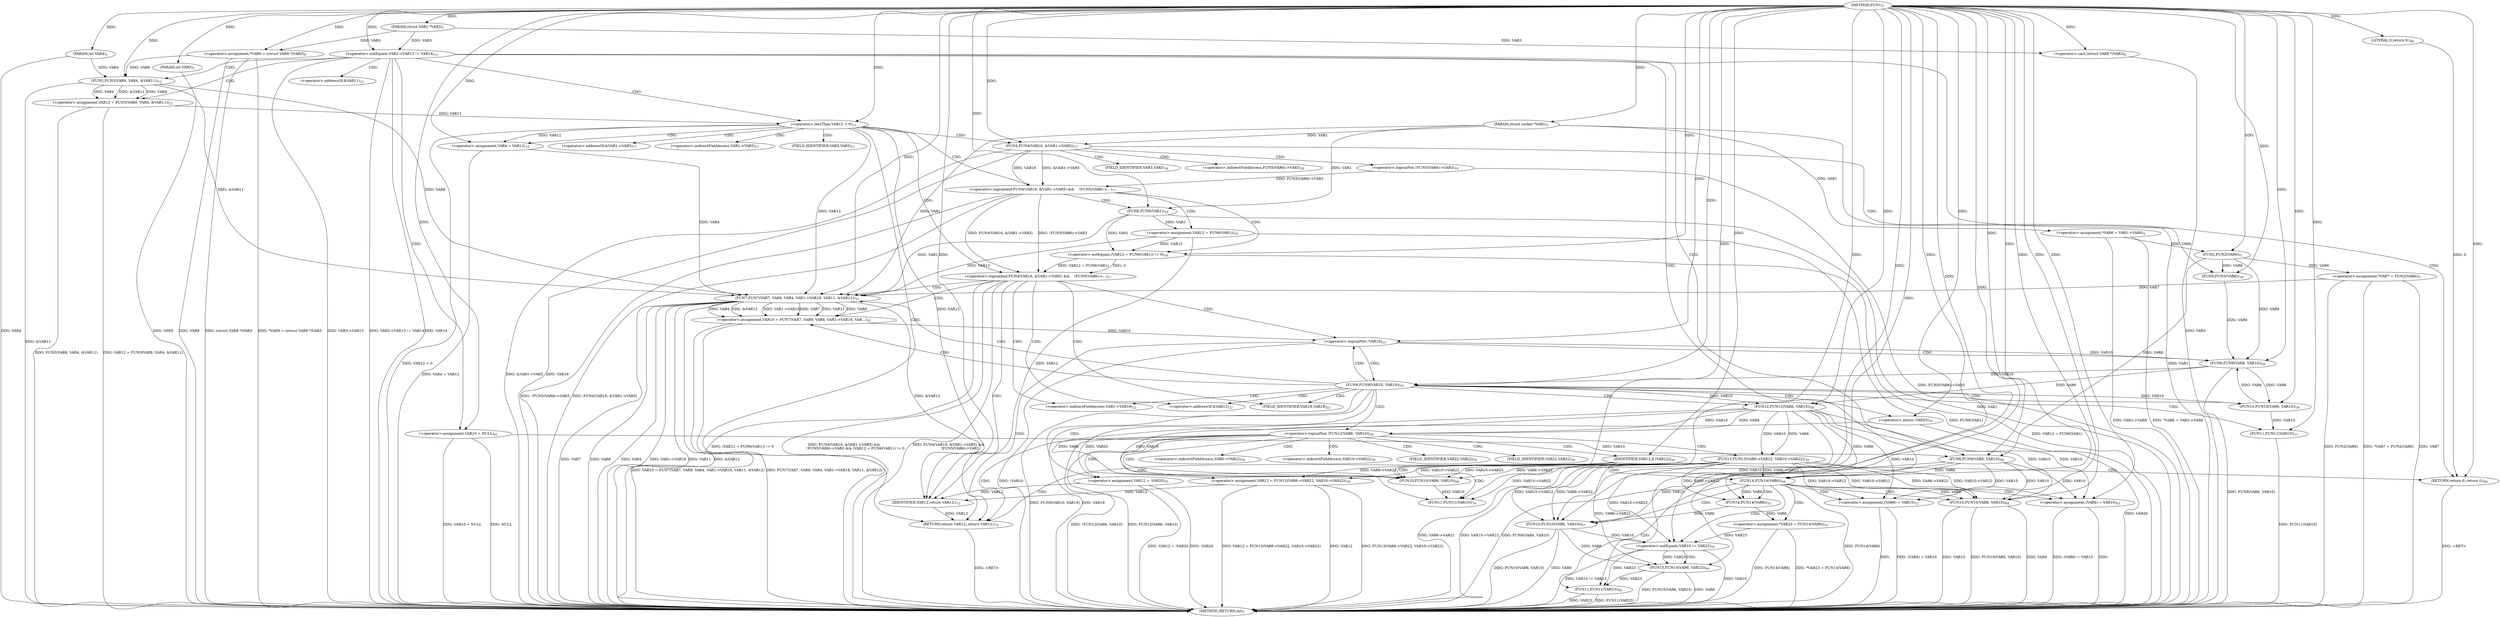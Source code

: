 digraph "FUN1" {  
"8" [label = <(METHOD,FUN1)<SUB>1</SUB>> ]
"189" [label = <(METHOD_RETURN,int)<SUB>1</SUB>> ]
"9" [label = <(PARAM,struct socket *VAR1)<SUB>1</SUB>> ]
"10" [label = <(PARAM,struct VAR2 *VAR3)<SUB>1</SUB>> ]
"11" [label = <(PARAM,int VAR4)<SUB>2</SUB>> ]
"12" [label = <(PARAM,int VAR5)<SUB>2</SUB>> ]
"15" [label = <(&lt;operator&gt;.assignment,*VAR6 = VAR1-&gt;VAR6)<SUB>4</SUB>> ]
"21" [label = <(&lt;operator&gt;.assignment,*VAR7 = FUN2(VAR6))<SUB>5</SUB>> ]
"26" [label = <(&lt;operator&gt;.assignment,*VAR9 = (struct VAR8 *)VAR3)<SUB>6</SUB>> ]
"178" [label = <(RETURN,return 0;,return 0;)<SUB>66</SUB>> ]
"181" [label = <(FUN10,FUN10(VAR6, VAR10))<SUB>69</SUB>> ]
"184" [label = <(FUN11,FUN11(VAR10))<SUB>70</SUB>> ]
"187" [label = <(RETURN,return VAR12;,return VAR12;)<SUB>72</SUB>> ]
"35" [label = <(&lt;operator&gt;.notEquals,VAR3-&gt;VAR13 != VAR14)<SUB>11</SUB>> ]
"144" [label = <(FUN14,FUN14(VAR6))<SUB>50</SUB>> ]
"179" [label = <(LITERAL,0,return 0;)<SUB>66</SUB>> ]
"188" [label = <(IDENTIFIER,VAR12,return VAR12;)<SUB>72</SUB>> ]
"23" [label = <(FUN2,FUN2(VAR6))<SUB>5</SUB>> ]
"28" [label = <(&lt;operator&gt;.cast,(struct VAR8 *)VAR3)<SUB>6</SUB>> ]
"41" [label = <(&lt;operator&gt;.assignment,VAR12 = FUN3(VAR9, VAR4, &amp;VAR11))<SUB>12</SUB>> ]
"54" [label = <(&lt;operator&gt;.assignment,VAR4 = VAR12)<SUB>15</SUB>> ]
"80" [label = <(&lt;operator&gt;.assignment,VAR10 = FUN7(VAR7, VAR9, VAR4, VAR1-&gt;VAR18, VAR...)<SUB>22</SUB>> ]
"97" [label = <(FUN8,FUN8(VAR6, VAR10))<SUB>26</SUB>> ]
"111" [label = <(&lt;operator&gt;.assignment,VAR12 = -VAR20)<SUB>35</SUB>> ]
"122" [label = <(&lt;operator&gt;.assignment,VAR12 = FUN13(VAR6-&gt;VAR22, VAR10-&gt;VAR22))<SUB>39</SUB>> ]
"148" [label = <(&lt;operator&gt;.assignment,*VAR23 = FUN14(VAR6))<SUB>51</SUB>> ]
"153" [label = <(&lt;operator&gt;.assignment,(VAR6) = VAR10)<SUB>52</SUB>> ]
"156" [label = <(FUN10,FUN10(VAR6, VAR10))<SUB>57</SUB>> ]
"167" [label = <(FUN11,FUN11(VAR23))<SUB>61</SUB>> ]
"49" [label = <(&lt;operator&gt;.lessThan,VAR12 &lt; 0)<SUB>13</SUB>> ]
"58" [label = <(&lt;operator&gt;.logicalAnd,FUN4(VAR16, &amp;VAR1-&gt;VAR5) &amp;&amp;
		    !FUN5(VAR6)-&gt;...)<SUB>17</SUB>> ]
"93" [label = <(&lt;operator&gt;.logicalNot,!VAR10)<SUB>23</SUB>> ]
"101" [label = <(FUN9,FUN9(VAR10, VAR19))<SUB>29</SUB>> ]
"116" [label = <(&lt;operator&gt;.logicalNot,!FUN12(VAR6, VAR10))<SUB>36</SUB>> ]
"132" [label = <(IDENTIFIER,VAR12,if (VAR12))<SUB>40</SUB>> ]
"137" [label = <(&lt;operator&gt;.assignment,VAR10 = NULL)<SUB>45</SUB>> ]
"140" [label = <(FUN8,FUN8(VAR6, VAR10))<SUB>46</SUB>> ]
"160" [label = <(&lt;operator&gt;.notEquals,VAR10 != VAR23)<SUB>59</SUB>> ]
"172" [label = <(&lt;operator&gt;.assignment,(VAR6) = VAR10)<SUB>63</SUB>> ]
"175" [label = <(FUN10,FUN10(VAR6, VAR10))<SUB>64</SUB>> ]
"43" [label = <(FUN3,FUN3(VAR9, VAR4, &amp;VAR11))<SUB>12</SUB>> ]
"82" [label = <(FUN7,FUN7(VAR7, VAR9, VAR4, VAR1-&gt;VAR18, VAR11, &amp;VAR12))<SUB>22</SUB>> ]
"105" [label = <(FUN10,FUN10(VAR6, VAR10))<SUB>30</SUB>> ]
"108" [label = <(FUN11,FUN11(VAR10))<SUB>31</SUB>> ]
"113" [label = <(&lt;operator&gt;.minus,-VAR20)<SUB>35</SUB>> ]
"124" [label = <(FUN13,FUN13(VAR6-&gt;VAR22, VAR10-&gt;VAR22))<SUB>39</SUB>> ]
"150" [label = <(FUN14,FUN14(VAR6))<SUB>51</SUB>> ]
"164" [label = <(FUN15,FUN15(VAR6, VAR23))<SUB>60</SUB>> ]
"59" [label = <(&lt;operator&gt;.logicalAnd,FUN4(VAR16, &amp;VAR1-&gt;VAR5) &amp;&amp;
		    !FUN5(VAR6)-&gt;...)<SUB>17</SUB>> ]
"71" [label = <(&lt;operator&gt;.notEquals,(VAR12 = FUN6(VAR1)) != 0)<SUB>18</SUB>> ]
"117" [label = <(FUN12,FUN12(VAR6, VAR10))<SUB>36</SUB>> ]
"60" [label = <(FUN4,FUN4(VAR16, &amp;VAR1-&gt;VAR5))<SUB>17</SUB>> ]
"66" [label = <(&lt;operator&gt;.logicalNot,!FUN5(VAR6)-&gt;VAR3)<SUB>18</SUB>> ]
"72" [label = <(&lt;operator&gt;.assignment,VAR12 = FUN6(VAR1))<SUB>18</SUB>> ]
"74" [label = <(FUN6,FUN6(VAR1))<SUB>18</SUB>> ]
"68" [label = <(FUN5,FUN5(VAR6))<SUB>18</SUB>> ]
"46" [label = <(&lt;operator&gt;.addressOf,&amp;VAR11)<SUB>12</SUB>> ]
"86" [label = <(&lt;operator&gt;.indirectFieldAccess,VAR1-&gt;VAR18)<SUB>22</SUB>> ]
"90" [label = <(&lt;operator&gt;.addressOf,&amp;VAR12)<SUB>22</SUB>> ]
"125" [label = <(&lt;operator&gt;.indirectFieldAccess,VAR6-&gt;VAR22)<SUB>39</SUB>> ]
"128" [label = <(&lt;operator&gt;.indirectFieldAccess,VAR10-&gt;VAR22)<SUB>39</SUB>> ]
"88" [label = <(FIELD_IDENTIFIER,VAR18,VAR18)<SUB>22</SUB>> ]
"127" [label = <(FIELD_IDENTIFIER,VAR22,VAR22)<SUB>39</SUB>> ]
"130" [label = <(FIELD_IDENTIFIER,VAR22,VAR22)<SUB>39</SUB>> ]
"62" [label = <(&lt;operator&gt;.addressOf,&amp;VAR1-&gt;VAR5)<SUB>17</SUB>> ]
"67" [label = <(&lt;operator&gt;.indirectFieldAccess,FUN5(VAR6)-&gt;VAR3)<SUB>18</SUB>> ]
"63" [label = <(&lt;operator&gt;.indirectFieldAccess,VAR1-&gt;VAR5)<SUB>17</SUB>> ]
"70" [label = <(FIELD_IDENTIFIER,VAR3,VAR3)<SUB>18</SUB>> ]
"65" [label = <(FIELD_IDENTIFIER,VAR5,VAR5)<SUB>17</SUB>> ]
  "178" -> "189"  [ label = "DDG: &lt;RET&gt;"] 
  "187" -> "189"  [ label = "DDG: &lt;RET&gt;"] 
  "9" -> "189"  [ label = "DDG: VAR1"] 
  "11" -> "189"  [ label = "DDG: VAR4"] 
  "12" -> "189"  [ label = "DDG: VAR5"] 
  "15" -> "189"  [ label = "DDG: VAR1-&gt;VAR6"] 
  "15" -> "189"  [ label = "DDG: *VAR6 = VAR1-&gt;VAR6"] 
  "21" -> "189"  [ label = "DDG: VAR7"] 
  "21" -> "189"  [ label = "DDG: FUN2(VAR6)"] 
  "21" -> "189"  [ label = "DDG: *VAR7 = FUN2(VAR6)"] 
  "26" -> "189"  [ label = "DDG: VAR9"] 
  "28" -> "189"  [ label = "DDG: VAR3"] 
  "26" -> "189"  [ label = "DDG: (struct VAR8 *)VAR3"] 
  "26" -> "189"  [ label = "DDG: *VAR9 = (struct VAR8 *)VAR3"] 
  "35" -> "189"  [ label = "DDG: VAR3-&gt;VAR13"] 
  "35" -> "189"  [ label = "DDG: VAR3-&gt;VAR13 != VAR14"] 
  "137" -> "189"  [ label = "DDG: VAR10 = NULL"] 
  "140" -> "189"  [ label = "DDG: FUN8(VAR6, VAR10)"] 
  "43" -> "189"  [ label = "DDG: &amp;VAR11"] 
  "41" -> "189"  [ label = "DDG: FUN3(VAR9, VAR4, &amp;VAR11)"] 
  "41" -> "189"  [ label = "DDG: VAR12 = FUN3(VAR9, VAR4, &amp;VAR11)"] 
  "49" -> "189"  [ label = "DDG: VAR12 &lt; 0"] 
  "54" -> "189"  [ label = "DDG: VAR4 = VAR12"] 
  "60" -> "189"  [ label = "DDG: &amp;VAR1-&gt;VAR5"] 
  "59" -> "189"  [ label = "DDG: FUN4(VAR16, &amp;VAR1-&gt;VAR5)"] 
  "66" -> "189"  [ label = "DDG: FUN5(VAR6)-&gt;VAR3"] 
  "59" -> "189"  [ label = "DDG: !FUN5(VAR6)-&gt;VAR3"] 
  "58" -> "189"  [ label = "DDG: FUN4(VAR16, &amp;VAR1-&gt;VAR5) &amp;&amp;
		    !FUN5(VAR6)-&gt;VAR3"] 
  "74" -> "189"  [ label = "DDG: VAR1"] 
  "72" -> "189"  [ label = "DDG: FUN6(VAR1)"] 
  "71" -> "189"  [ label = "DDG: VAR12 = FUN6(VAR1)"] 
  "58" -> "189"  [ label = "DDG: (VAR12 = FUN6(VAR1)) != 0"] 
  "58" -> "189"  [ label = "DDG: FUN4(VAR16, &amp;VAR1-&gt;VAR5) &amp;&amp;
		    !FUN5(VAR6)-&gt;VAR3 &amp;&amp; (VAR12 = FUN6(VAR1)) != 0"] 
  "82" -> "189"  [ label = "DDG: VAR7"] 
  "82" -> "189"  [ label = "DDG: VAR9"] 
  "82" -> "189"  [ label = "DDG: VAR4"] 
  "82" -> "189"  [ label = "DDG: VAR1-&gt;VAR18"] 
  "82" -> "189"  [ label = "DDG: VAR11"] 
  "82" -> "189"  [ label = "DDG: &amp;VAR12"] 
  "80" -> "189"  [ label = "DDG: FUN7(VAR7, VAR9, VAR4, VAR1-&gt;VAR18, VAR11, &amp;VAR12)"] 
  "80" -> "189"  [ label = "DDG: VAR10 = FUN7(VAR7, VAR9, VAR4, VAR1-&gt;VAR18, VAR11, &amp;VAR12)"] 
  "93" -> "189"  [ label = "DDG: !VAR10"] 
  "97" -> "189"  [ label = "DDG: FUN8(VAR6, VAR10)"] 
  "101" -> "189"  [ label = "DDG: FUN9(VAR10, VAR19)"] 
  "111" -> "189"  [ label = "DDG: -VAR20"] 
  "111" -> "189"  [ label = "DDG: VAR12 = -VAR20"] 
  "116" -> "189"  [ label = "DDG: FUN12(VAR6, VAR10)"] 
  "116" -> "189"  [ label = "DDG: !FUN12(VAR6, VAR10)"] 
  "122" -> "189"  [ label = "DDG: VAR12"] 
  "124" -> "189"  [ label = "DDG: VAR6-&gt;VAR22"] 
  "124" -> "189"  [ label = "DDG: VAR10-&gt;VAR22"] 
  "122" -> "189"  [ label = "DDG: FUN13(VAR6-&gt;VAR22, VAR10-&gt;VAR22)"] 
  "122" -> "189"  [ label = "DDG: VAR12 = FUN13(VAR6-&gt;VAR22, VAR10-&gt;VAR22)"] 
  "144" -> "189"  [ label = "DDG: FUN14(VAR6)"] 
  "172" -> "189"  [ label = "DDG: (VAR6) = VAR10"] 
  "175" -> "189"  [ label = "DDG: VAR6"] 
  "175" -> "189"  [ label = "DDG: VAR10"] 
  "175" -> "189"  [ label = "DDG: FUN10(VAR6, VAR10)"] 
  "148" -> "189"  [ label = "DDG: FUN14(VAR6)"] 
  "148" -> "189"  [ label = "DDG: *VAR23 = FUN14(VAR6)"] 
  "153" -> "189"  [ label = "DDG: (VAR6) = VAR10"] 
  "156" -> "189"  [ label = "DDG: VAR6"] 
  "156" -> "189"  [ label = "DDG: FUN10(VAR6, VAR10)"] 
  "160" -> "189"  [ label = "DDG: VAR10"] 
  "160" -> "189"  [ label = "DDG: VAR10 != VAR23"] 
  "164" -> "189"  [ label = "DDG: VAR6"] 
  "164" -> "189"  [ label = "DDG: FUN15(VAR6, VAR23)"] 
  "167" -> "189"  [ label = "DDG: VAR23"] 
  "167" -> "189"  [ label = "DDG: FUN11(VAR23)"] 
  "108" -> "189"  [ label = "DDG: FUN11(VAR10)"] 
  "35" -> "189"  [ label = "DDG: VAR14"] 
  "172" -> "189"  [ label = "DDG: "] 
  "153" -> "189"  [ label = "DDG: "] 
  "137" -> "189"  [ label = "DDG: NULL"] 
  "113" -> "189"  [ label = "DDG: VAR20"] 
  "101" -> "189"  [ label = "DDG: VAR19"] 
  "60" -> "189"  [ label = "DDG: VAR16"] 
  "8" -> "9"  [ label = "DDG: "] 
  "8" -> "10"  [ label = "DDG: "] 
  "8" -> "11"  [ label = "DDG: "] 
  "8" -> "12"  [ label = "DDG: "] 
  "9" -> "15"  [ label = "DDG: VAR1"] 
  "23" -> "21"  [ label = "DDG: VAR6"] 
  "10" -> "26"  [ label = "DDG: VAR3"] 
  "8" -> "26"  [ label = "DDG: "] 
  "179" -> "178"  [ label = "DDG: 0"] 
  "8" -> "178"  [ label = "DDG: "] 
  "188" -> "187"  [ label = "DDG: VAR12"] 
  "8" -> "179"  [ label = "DDG: "] 
  "117" -> "181"  [ label = "DDG: VAR6"] 
  "124" -> "181"  [ label = "DDG: VAR6-&gt;VAR22"] 
  "8" -> "181"  [ label = "DDG: "] 
  "117" -> "181"  [ label = "DDG: VAR10"] 
  "124" -> "181"  [ label = "DDG: VAR10-&gt;VAR22"] 
  "124" -> "184"  [ label = "DDG: VAR10-&gt;VAR22"] 
  "181" -> "184"  [ label = "DDG: VAR10"] 
  "8" -> "184"  [ label = "DDG: "] 
  "72" -> "188"  [ label = "DDG: VAR12"] 
  "49" -> "188"  [ label = "DDG: VAR12"] 
  "82" -> "188"  [ label = "DDG: &amp;VAR12"] 
  "111" -> "188"  [ label = "DDG: VAR12"] 
  "122" -> "188"  [ label = "DDG: VAR12"] 
  "8" -> "188"  [ label = "DDG: "] 
  "15" -> "23"  [ label = "DDG: VAR6"] 
  "8" -> "23"  [ label = "DDG: "] 
  "10" -> "28"  [ label = "DDG: VAR3"] 
  "8" -> "28"  [ label = "DDG: "] 
  "10" -> "35"  [ label = "DDG: VAR3"] 
  "8" -> "35"  [ label = "DDG: "] 
  "43" -> "41"  [ label = "DDG: VAR9"] 
  "43" -> "41"  [ label = "DDG: VAR4"] 
  "43" -> "41"  [ label = "DDG: &amp;VAR11"] 
  "49" -> "54"  [ label = "DDG: VAR12"] 
  "8" -> "54"  [ label = "DDG: "] 
  "82" -> "80"  [ label = "DDG: &amp;VAR12"] 
  "82" -> "80"  [ label = "DDG: VAR1-&gt;VAR18"] 
  "82" -> "80"  [ label = "DDG: VAR7"] 
  "82" -> "80"  [ label = "DDG: VAR11"] 
  "82" -> "80"  [ label = "DDG: VAR9"] 
  "82" -> "80"  [ label = "DDG: VAR4"] 
  "113" -> "111"  [ label = "DDG: VAR20"] 
  "124" -> "122"  [ label = "DDG: VAR6-&gt;VAR22"] 
  "124" -> "122"  [ label = "DDG: VAR10-&gt;VAR22"] 
  "140" -> "144"  [ label = "DDG: VAR6"] 
  "117" -> "144"  [ label = "DDG: VAR6"] 
  "124" -> "144"  [ label = "DDG: VAR6-&gt;VAR22"] 
  "8" -> "144"  [ label = "DDG: "] 
  "150" -> "148"  [ label = "DDG: VAR6"] 
  "140" -> "153"  [ label = "DDG: VAR10"] 
  "117" -> "153"  [ label = "DDG: VAR10"] 
  "124" -> "153"  [ label = "DDG: VAR10-&gt;VAR22"] 
  "8" -> "153"  [ label = "DDG: "] 
  "23" -> "97"  [ label = "DDG: VAR6"] 
  "68" -> "97"  [ label = "DDG: VAR6"] 
  "105" -> "97"  [ label = "DDG: VAR6"] 
  "8" -> "97"  [ label = "DDG: "] 
  "93" -> "97"  [ label = "DDG: VAR10"] 
  "8" -> "132"  [ label = "DDG: "] 
  "8" -> "137"  [ label = "DDG: "] 
  "124" -> "156"  [ label = "DDG: VAR6-&gt;VAR22"] 
  "150" -> "156"  [ label = "DDG: VAR6"] 
  "8" -> "156"  [ label = "DDG: "] 
  "124" -> "156"  [ label = "DDG: VAR10-&gt;VAR22"] 
  "140" -> "156"  [ label = "DDG: VAR10"] 
  "117" -> "156"  [ label = "DDG: VAR10"] 
  "160" -> "167"  [ label = "DDG: VAR23"] 
  "164" -> "167"  [ label = "DDG: VAR23"] 
  "8" -> "167"  [ label = "DDG: "] 
  "140" -> "172"  [ label = "DDG: VAR10"] 
  "117" -> "172"  [ label = "DDG: VAR10"] 
  "124" -> "172"  [ label = "DDG: VAR10-&gt;VAR22"] 
  "8" -> "172"  [ label = "DDG: "] 
  "26" -> "43"  [ label = "DDG: VAR9"] 
  "8" -> "43"  [ label = "DDG: "] 
  "11" -> "43"  [ label = "DDG: VAR4"] 
  "41" -> "49"  [ label = "DDG: VAR12"] 
  "8" -> "49"  [ label = "DDG: "] 
  "59" -> "58"  [ label = "DDG: FUN4(VAR16, &amp;VAR1-&gt;VAR5)"] 
  "59" -> "58"  [ label = "DDG: !FUN5(VAR6)-&gt;VAR3"] 
  "71" -> "58"  [ label = "DDG: VAR12 = FUN6(VAR1)"] 
  "71" -> "58"  [ label = "DDG: 0"] 
  "21" -> "82"  [ label = "DDG: VAR7"] 
  "8" -> "82"  [ label = "DDG: "] 
  "43" -> "82"  [ label = "DDG: VAR9"] 
  "54" -> "82"  [ label = "DDG: VAR4"] 
  "9" -> "82"  [ label = "DDG: VAR1"] 
  "74" -> "82"  [ label = "DDG: VAR1"] 
  "43" -> "82"  [ label = "DDG: &amp;VAR11"] 
  "72" -> "82"  [ label = "DDG: VAR12"] 
  "49" -> "82"  [ label = "DDG: VAR12"] 
  "80" -> "93"  [ label = "DDG: VAR10"] 
  "8" -> "93"  [ label = "DDG: "] 
  "97" -> "101"  [ label = "DDG: VAR10"] 
  "8" -> "101"  [ label = "DDG: "] 
  "8" -> "113"  [ label = "DDG: "] 
  "117" -> "116"  [ label = "DDG: VAR6"] 
  "117" -> "116"  [ label = "DDG: VAR10"] 
  "117" -> "124"  [ label = "DDG: VAR6"] 
  "117" -> "124"  [ label = "DDG: VAR10"] 
  "23" -> "140"  [ label = "DDG: VAR6"] 
  "8" -> "140"  [ label = "DDG: "] 
  "137" -> "140"  [ label = "DDG: VAR10"] 
  "124" -> "150"  [ label = "DDG: VAR6-&gt;VAR22"] 
  "144" -> "150"  [ label = "DDG: VAR6"] 
  "8" -> "150"  [ label = "DDG: "] 
  "124" -> "160"  [ label = "DDG: VAR10-&gt;VAR22"] 
  "156" -> "160"  [ label = "DDG: VAR10"] 
  "8" -> "160"  [ label = "DDG: "] 
  "148" -> "160"  [ label = "DDG: VAR23"] 
  "124" -> "175"  [ label = "DDG: VAR6-&gt;VAR22"] 
  "144" -> "175"  [ label = "DDG: VAR6"] 
  "8" -> "175"  [ label = "DDG: "] 
  "124" -> "175"  [ label = "DDG: VAR10-&gt;VAR22"] 
  "140" -> "175"  [ label = "DDG: VAR10"] 
  "117" -> "175"  [ label = "DDG: VAR10"] 
  "60" -> "59"  [ label = "DDG: VAR16"] 
  "60" -> "59"  [ label = "DDG: &amp;VAR1-&gt;VAR5"] 
  "66" -> "59"  [ label = "DDG: FUN5(VAR6)-&gt;VAR3"] 
  "72" -> "71"  [ label = "DDG: VAR12"] 
  "74" -> "71"  [ label = "DDG: VAR1"] 
  "8" -> "71"  [ label = "DDG: "] 
  "97" -> "105"  [ label = "DDG: VAR6"] 
  "8" -> "105"  [ label = "DDG: "] 
  "101" -> "105"  [ label = "DDG: VAR10"] 
  "105" -> "108"  [ label = "DDG: VAR10"] 
  "8" -> "108"  [ label = "DDG: "] 
  "97" -> "117"  [ label = "DDG: VAR6"] 
  "8" -> "117"  [ label = "DDG: "] 
  "101" -> "117"  [ label = "DDG: VAR10"] 
  "124" -> "164"  [ label = "DDG: VAR6-&gt;VAR22"] 
  "156" -> "164"  [ label = "DDG: VAR6"] 
  "8" -> "164"  [ label = "DDG: "] 
  "160" -> "164"  [ label = "DDG: VAR23"] 
  "8" -> "60"  [ label = "DDG: "] 
  "9" -> "60"  [ label = "DDG: VAR1"] 
  "74" -> "72"  [ label = "DDG: VAR1"] 
  "9" -> "74"  [ label = "DDG: VAR1"] 
  "8" -> "74"  [ label = "DDG: "] 
  "23" -> "68"  [ label = "DDG: VAR6"] 
  "8" -> "68"  [ label = "DDG: "] 
  "35" -> "178"  [ label = "CDG: "] 
  "35" -> "144"  [ label = "CDG: "] 
  "35" -> "137"  [ label = "CDG: "] 
  "35" -> "43"  [ label = "CDG: "] 
  "35" -> "49"  [ label = "CDG: "] 
  "35" -> "46"  [ label = "CDG: "] 
  "35" -> "140"  [ label = "CDG: "] 
  "35" -> "41"  [ label = "CDG: "] 
  "144" -> "167"  [ label = "CDG: "] 
  "144" -> "150"  [ label = "CDG: "] 
  "144" -> "153"  [ label = "CDG: "] 
  "144" -> "148"  [ label = "CDG: "] 
  "144" -> "160"  [ label = "CDG: "] 
  "144" -> "175"  [ label = "CDG: "] 
  "144" -> "156"  [ label = "CDG: "] 
  "144" -> "172"  [ label = "CDG: "] 
  "49" -> "60"  [ label = "CDG: "] 
  "49" -> "59"  [ label = "CDG: "] 
  "49" -> "187"  [ label = "CDG: "] 
  "49" -> "54"  [ label = "CDG: "] 
  "49" -> "58"  [ label = "CDG: "] 
  "49" -> "65"  [ label = "CDG: "] 
  "49" -> "63"  [ label = "CDG: "] 
  "49" -> "62"  [ label = "CDG: "] 
  "58" -> "93"  [ label = "CDG: "] 
  "58" -> "187"  [ label = "CDG: "] 
  "58" -> "90"  [ label = "CDG: "] 
  "58" -> "80"  [ label = "CDG: "] 
  "58" -> "88"  [ label = "CDG: "] 
  "58" -> "86"  [ label = "CDG: "] 
  "58" -> "82"  [ label = "CDG: "] 
  "93" -> "97"  [ label = "CDG: "] 
  "93" -> "101"  [ label = "CDG: "] 
  "93" -> "187"  [ label = "CDG: "] 
  "101" -> "113"  [ label = "CDG: "] 
  "101" -> "93"  [ label = "CDG: "] 
  "101" -> "90"  [ label = "CDG: "] 
  "101" -> "80"  [ label = "CDG: "] 
  "101" -> "88"  [ label = "CDG: "] 
  "101" -> "108"  [ label = "CDG: "] 
  "101" -> "111"  [ label = "CDG: "] 
  "101" -> "86"  [ label = "CDG: "] 
  "101" -> "116"  [ label = "CDG: "] 
  "101" -> "82"  [ label = "CDG: "] 
  "101" -> "105"  [ label = "CDG: "] 
  "101" -> "117"  [ label = "CDG: "] 
  "116" -> "128"  [ label = "CDG: "] 
  "116" -> "132"  [ label = "CDG: "] 
  "116" -> "181"  [ label = "CDG: "] 
  "116" -> "187"  [ label = "CDG: "] 
  "116" -> "184"  [ label = "CDG: "] 
  "116" -> "130"  [ label = "CDG: "] 
  "116" -> "127"  [ label = "CDG: "] 
  "116" -> "122"  [ label = "CDG: "] 
  "116" -> "124"  [ label = "CDG: "] 
  "116" -> "125"  [ label = "CDG: "] 
  "132" -> "178"  [ label = "CDG: "] 
  "132" -> "144"  [ label = "CDG: "] 
  "132" -> "181"  [ label = "CDG: "] 
  "132" -> "187"  [ label = "CDG: "] 
  "132" -> "184"  [ label = "CDG: "] 
  "160" -> "164"  [ label = "CDG: "] 
  "59" -> "74"  [ label = "CDG: "] 
  "59" -> "72"  [ label = "CDG: "] 
  "59" -> "71"  [ label = "CDG: "] 
  "60" -> "68"  [ label = "CDG: "] 
  "60" -> "67"  [ label = "CDG: "] 
  "60" -> "70"  [ label = "CDG: "] 
  "60" -> "66"  [ label = "CDG: "] 
}
